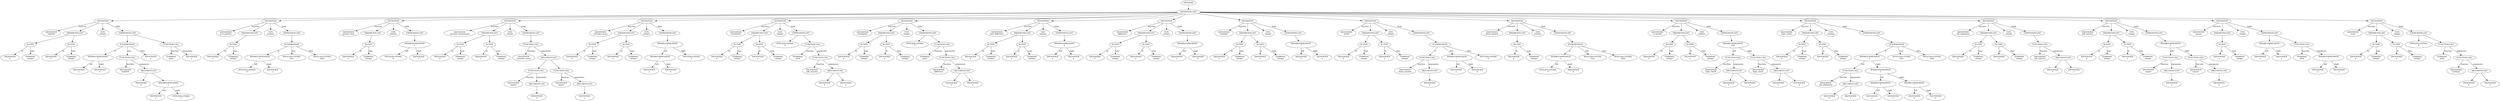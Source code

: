 digraph AST {
node0 [label="PROGRAM"]
node1 [label="DEFINITION-LIST"]
node2 [label="DEFINITION"]
node3 [label="IDENTIFIER\nloopToN"]
node4 [label="PARAMETER-LIST"]
node5 [label="ID-TYPE"]
node6 [label="IDENTIFIER\nb"]
node7 [label="TERMINAL\ninteger"]
node8 [label="ID-TYPE"]
node9 [label="IDENTIFIER\na"]
node10 [label="TERMINAL\ninteger"]
node11 [label="TYPE\ninteger"]
node12 [label="EXPRESSION-LIST"]
node13 [label="IF-EXPRESSION"]
node14 [label="BINARY-EXPRESSION\n<"]
node15 [label="IDENTIFIER\na"]
node16 [label="IDENTIFIER\nb"]
node17 [label="FUNCTION-CALL"]
node18 [label="IDENTIFIER\nloopToN"]
node19 [label="ARGUMENT-LIST"]
node20 [label="IDENTIFIER\nb"]
node21 [label="BINARY-EXPRESSION\n+"]
node22 [label="IDENTIFIER\na"]
node23 [label="INTEGER-LITERAL\n1"]
node24 [label="IDENTIFIER\na"]
node25 [label="FUNCTION-CALL"]
node26 [label="TERMINAL\nprint"]
node27 [label="IDENTIFIER\na"]
node28 [label="DEFINITION"]
node29 [label="IDENTIFIER\nis_A_positive"]
node30 [label="PARAMETER-LIST"]
node31 [label="ID-TYPE"]
node32 [label="IDENTIFIER\na"]
node33 [label="TERMINAL\ninteger"]
node34 [label="TYPE\nboolean"]
node35 [label="EXPRESSION-LIST"]
node36 [label="IF-EXPRESSION"]
node37 [label="BINARY-EXPRESSION\n<"]
node38 [label="INTEGER-LITERAL\n0"]
node39 [label="IDENTIFIER\na"]
node40 [label="BOOLEAN-LITERAL\ntrue"]
node41 [label="BOOLEAN-LITERAL\nfalse"]
node42 [label="DEFINITION"]
node43 [label="IDENTIFIER\ngreater_than"]
node44 [label="PARAMETER-LIST"]
node45 [label="ID-TYPE"]
node46 [label="IDENTIFIER\na"]
node47 [label="TERMINAL\ninteger"]
node48 [label="TYPE\nboolean"]
node49 [label="EXPRESSION-LIST"]
node50 [label="BINARY-EXPRESSION\n<"]
node51 [label="INTEGER-LITERAL\n0"]
node52 [label="IDENTIFIER\na"]
node53 [label="DEFINITION"]
node54 [label="IDENTIFIER\ncalculate_meansquare"]
node55 [label="PARAMETER-LIST"]
node56 [label="ID-TYPE"]
node57 [label="IDENTIFIER\nb"]
node58 [label="TERMINAL\ninteger"]
node59 [label="ID-TYPE"]
node60 [label="IDENTIFIER\na"]
node61 [label="TERMINAL\ninteger"]
node62 [label="TYPE\ninteger"]
node63 [label="EXPRESSION-LIST"]
node64 [label="FUNCTION-CALL"]
node65 [label="IDENTIFIER\ncalculate_mean"]
node66 [label="ARGUMENT-LIST"]
node67 [label="FUNCTION-CALL"]
node68 [label="IDENTIFIER\nsquare"]
node69 [label="ARGUMENT-LIST"]
node70 [label="IDENTIFIER\nb"]
node71 [label="FUNCTION-CALL"]
node72 [label="IDENTIFIER\nsquare"]
node73 [label="ARGUMENT-LIST"]
node74 [label="IDENTIFIER\na"]
node75 [label="DEFINITION"]
node76 [label="IDENTIFIER\ncalculate_mean"]
node77 [label="PARAMETER-LIST"]
node78 [label="ID-TYPE"]
node79 [label="IDENTIFIER\nb"]
node80 [label="TERMINAL\ninteger"]
node81 [label="ID-TYPE"]
node82 [label="IDENTIFIER\na"]
node83 [label="TERMINAL\ninteger"]
node84 [label="TYPE\ninteger"]
node85 [label="EXPRESSION-LIST"]
node86 [label="BINARY-EXPRESSION\n/"]
node87 [label="BINARY-EXPRESSION\n+"]
node88 [label="IDENTIFIER\na"]
node89 [label="IDENTIFIER\nb"]
node90 [label="INTEGER-LITERAL\n2"]
node91 [label="DEFINITION"]
node92 [label="IDENTIFIER\nresultprint"]
node93 [label="PARAMETER-LIST"]
node94 [label="ID-TYPE"]
node95 [label="IDENTIFIER\nb"]
node96 [label="TERMINAL\ninteger"]
node97 [label="ID-TYPE"]
node98 [label="IDENTIFIER\na"]
node99 [label="TERMINAL\ninteger"]
node100 [label="TYPE\ninteger"]
node101 [label="EXPRESSION-LIST"]
node102 [label="INTEGER-LITERAL\n0"]
node103 [label="FUNCTION-CALL"]
node104 [label="TERMINAL\nprint"]
node105 [label="FUNCTION-CALL"]
node106 [label="IDENTIFIER\nadd_squares"]
node107 [label="ARGUMENT-LIST"]
node108 [label="IDENTIFIER\nb"]
node109 [label="IDENTIFIER\na"]
node110 [label="DEFINITION"]
node111 [label="IDENTIFIER\nresultprint"]
node112 [label="PARAMETER-LIST"]
node113 [label="ID-TYPE"]
node114 [label="IDENTIFIER\nb"]
node115 [label="TERMINAL\ninteger"]
node116 [label="ID-TYPE"]
node117 [label="IDENTIFIER\na"]
node118 [label="TERMINAL\ninteger"]
node119 [label="TYPE\ninteger"]
node120 [label="EXPRESSION-LIST"]
node121 [label="INTEGER-LITERAL\n0"]
node122 [label="FUNCTION-CALL"]
node123 [label="TERMINAL\nprint"]
node124 [label="FUNCTION-CALL"]
node125 [label="IDENTIFIER\ndifference"]
node126 [label="ARGUMENT-LIST"]
node127 [label="IDENTIFIER\nb"]
node128 [label="IDENTIFIER\na"]
node129 [label="DEFINITION"]
node130 [label="IDENTIFIER\nbool_difference"]
node131 [label="PARAMETER-LIST"]
node132 [label="ID-TYPE"]
node133 [label="IDENTIFIER\nb"]
node134 [label="TERMINAL\nboolean"]
node135 [label="ID-TYPE"]
node136 [label="IDENTIFIER\na"]
node137 [label="TERMINAL\nboolean"]
node138 [label="TYPE\nboolean"]
node139 [label="EXPRESSION-LIST"]
node140 [label="BINARY-EXPRESSION\n="]
node141 [label="IDENTIFIER\na"]
node142 [label="IDENTIFIER\nb"]
node143 [label="DEFINITION"]
node144 [label="IDENTIFIER\ndifference"]
node145 [label="PARAMETER-LIST"]
node146 [label="ID-TYPE"]
node147 [label="IDENTIFIER\nb"]
node148 [label="TERMINAL\ninteger"]
node149 [label="ID-TYPE"]
node150 [label="IDENTIFIER\na"]
node151 [label="TERMINAL\ninteger"]
node152 [label="TYPE\ninteger"]
node153 [label="EXPRESSION-LIST"]
node154 [label="BINARY-EXPRESSION\n-"]
node155 [label="IDENTIFIER\na"]
node156 [label="IDENTIFIER\nb"]
node157 [label="DEFINITION"]
node158 [label="IDENTIFIER\nmultiply"]
node159 [label="PARAMETER-LIST"]
node160 [label="ID-TYPE"]
node161 [label="IDENTIFIER\ny"]
node162 [label="TERMINAL\ninteger"]
node163 [label="ID-TYPE"]
node164 [label="IDENTIFIER\nx"]
node165 [label="TERMINAL\ninteger"]
node166 [label="TYPE\ninteger"]
node167 [label="EXPRESSION-LIST"]
node168 [label="BINARY-EXPRESSION\n*"]
node169 [label="IDENTIFIER\nx"]
node170 [label="IDENTIFIER\ny"]
node171 [label="DEFINITION"]
node172 [label="IDENTIFIER\ndivide"]
node173 [label="PARAMETER-LIST"]
node174 [label="ID-TYPE"]
node175 [label="IDENTIFIER\nb"]
node176 [label="TERMINAL\ninteger"]
node177 [label="ID-TYPE"]
node178 [label="IDENTIFIER\na"]
node179 [label="TERMINAL\ninteger"]
node180 [label="TYPE\ninteger"]
node181 [label="EXPRESSION-LIST"]
node182 [label="IF-EXPRESSION"]
node183 [label="FUNCTION-CALL"]
node184 [label="IDENTIFIER\ncheck_nonzero"]
node185 [label="ARGUMENT-LIST"]
node186 [label="IDENTIFIER\nb"]
node187 [label="BINARY-EXPRESSION\n/"]
node188 [label="IDENTIFIER\na"]
node189 [label="IDENTIFIER\nb"]
node190 [label="INTEGER-LITERAL\n0"]
node191 [label="DEFINITION"]
node192 [label="IDENTIFIER\ncheck_nonzero"]
node193 [label="PARAMETER-LIST"]
node194 [label="ID-TYPE"]
node195 [label="IDENTIFIER\nb"]
node196 [label="TERMINAL\ninteger"]
node197 [label="TYPE\nboolean"]
node198 [label="EXPRESSION-LIST"]
node199 [label="IF-EXPRESSION"]
node200 [label="BINARY-EXPRESSION\n<"]
node201 [label="INTEGER-LITERAL\n0"]
node202 [label="IDENTIFIER\nb"]
node203 [label="BOOLEAN-LITERAL\ntrue"]
node204 [label="BOOLEAN-LITERAL\nfalse"]
node205 [label="DEFINITION"]
node206 [label="IDENTIFIER\nis_invalid"]
node207 [label="PARAMETER-LIST"]
node208 [label="ID-TYPE"]
node209 [label="IDENTIFIER\nb"]
node210 [label="TERMINAL\ninteger"]
node211 [label="ID-TYPE"]
node212 [label="IDENTIFIER\na"]
node213 [label="TERMINAL\ninteger"]
node214 [label="TYPE\nboolean"]
node215 [label="EXPRESSION-LIST"]
node216 [label="BINARY-EXPRESSION\nand"]
node217 [label="FUNCTION-CALL"]
node218 [label="IDENTIFIER\nlogic_check"]
node219 [label="ARGUMENT-LIST"]
node220 [label="IDENTIFIER\nb"]
node221 [label="IDENTIFIER\na"]
node222 [label="FUNCTION-CALL"]
node223 [label="IDENTIFIER\nlogic_check"]
node224 [label="ARGUMENT-LIST"]
node225 [label="IDENTIFIER\na"]
node226 [label="IDENTIFIER\nb"]
node227 [label="DEFINITION"]
node228 [label="IDENTIFIER\nlogic_check"]
node229 [label="PARAMETER-LIST"]
node230 [label="ID-TYPE"]
node231 [label="IDENTIFIER\nb"]
node232 [label="TERMINAL\ninteger"]
node233 [label="ID-TYPE"]
node234 [label="IDENTIFIER\na"]
node235 [label="TERMINAL\ninteger"]
node236 [label="TYPE\nboolean"]
node237 [label="EXPRESSION-LIST"]
node238 [label="IF-EXPRESSION"]
node239 [label="BINARY-EXPRESSION\n="]
node240 [label="FUNCTION-CALL"]
node241 [label="IDENTIFIER\ncall_addsquare"]
node242 [label="ARGUMENT-LIST"]
node243 [label="IDENTIFIER\nb"]
node244 [label="IDENTIFIER\na"]
node245 [label="BINARY-EXPRESSION\n+"]
node246 [label="BINARY-EXPRESSION\n*"]
node247 [label="IDENTIFIER\na"]
node248 [label="IDENTIFIER\na"]
node249 [label="BINARY-EXPRESSION\n*"]
node250 [label="IDENTIFIER\nb"]
node251 [label="IDENTIFIER\nb"]
node252 [label="BOOLEAN-LITERAL\ntrue"]
node253 [label="BOOLEAN-LITERAL\nfalse"]
node254 [label="DEFINITION"]
node255 [label="IDENTIFIER\ncall_addsquare"]
node256 [label="PARAMETER-LIST"]
node257 [label="ID-TYPE"]
node258 [label="IDENTIFIER\nb"]
node259 [label="TERMINAL\ninteger"]
node260 [label="ID-TYPE"]
node261 [label="IDENTIFIER\na"]
node262 [label="TERMINAL\ninteger"]
node263 [label="TYPE\ninteger"]
node264 [label="EXPRESSION-LIST"]
node265 [label="FUNCTION-CALL"]
node266 [label="IDENTIFIER\nadd_squares"]
node267 [label="ARGUMENT-LIST"]
node268 [label="IDENTIFIER\nb"]
node269 [label="IDENTIFIER\na"]
node270 [label="DEFINITION"]
node271 [label="IDENTIFIER\nadd_squares"]
node272 [label="PARAMETER-LIST"]
node273 [label="ID-TYPE"]
node274 [label="IDENTIFIER\nb"]
node275 [label="TERMINAL\ninteger"]
node276 [label="ID-TYPE"]
node277 [label="IDENTIFIER\na"]
node278 [label="TERMINAL\ninteger"]
node279 [label="TYPE\ninteger"]
node280 [label="EXPRESSION-LIST"]
node281 [label="BINARY-EXPRESSION\n+"]
node282 [label="FUNCTION-CALL"]
node283 [label="IDENTIFIER\nsquare"]
node284 [label="ARGUMENT-LIST"]
node285 [label="IDENTIFIER\na"]
node286 [label="FUNCTION-CALL"]
node287 [label="IDENTIFIER\nsquare"]
node288 [label="ARGUMENT-LIST"]
node289 [label="IDENTIFIER\nb"]
node290 [label="DEFINITION"]
node291 [label="IDENTIFIER\nsquare"]
node292 [label="PARAMETER-LIST"]
node293 [label="ID-TYPE"]
node294 [label="IDENTIFIER\na"]
node295 [label="TERMINAL\ninteger"]
node296 [label="TYPE\ninteger"]
node297 [label="EXPRESSION-LIST"]
node298 [label="BINARY-EXPRESSION\n*"]
node299 [label="IDENTIFIER\na"]
node300 [label="IDENTIFIER\na"]
node301 [label="FUNCTION-CALL"]
node302 [label="TERMINAL\nprint"]
node303 [label="BINARY-EXPRESSION\n*"]
node304 [label="IDENTIFIER\na"]
node305 [label="IDENTIFIER\na"]
node306 [label="DEFINITION"]
node307 [label="IDENTIFIER\nmain"]
node308 [label="PARAMETER-LIST"]
node309 [label="ID-TYPE"]
node310 [label="IDENTIFIER\nb"]
node311 [label="TERMINAL\ninteger"]
node312 [label="ID-TYPE"]
node313 [label="IDENTIFIER\na"]
node314 [label="TERMINAL\ninteger"]
node315 [label="TYPE\ninteger"]
node316 [label="EXPRESSION-LIST"]
node317 [label="INTEGER-LITERAL\n0"]
node318 [label="FUNCTION-CALL"]
node319 [label="TERMINAL\nprint"]
node320 [label="FUNCTION-CALL"]
node321 [label="IDENTIFIER\nmultiply"]
node322 [label="ARGUMENT-LIST"]
node323 [label="IDENTIFIER\nb"]
node324 [label="IDENTIFIER\na"]
node2 -> node3 [label="function"]
node5 -> node6 [label="id"]
node5 -> node7 [label="type"]
node4 -> node5
node8 -> node9 [label="id"]
node8 -> node10 [label="type"]
node4 -> node8
node2 -> node4
node2 -> node11
node14 -> node15 [label="left"]
node14 -> node16 [label="right"]
node13 -> node14 [label="if"]
node17 -> node18 [label="function"]
node19 -> node20
node21 -> node22 [label="left"]
node21 -> node23 [label="right"]
node19 -> node21
node17 -> node19 [label="arguments"]
node13 -> node17 [label="else"]
node13 -> node24 [label="then"]
node12 -> node13
node25 -> node26 [label="function"]
node25 -> node27 [label="arguments"]
node12 -> node25
node2 -> node12 [label="body"]
node1 -> node2
node28 -> node29 [label="function"]
node31 -> node32 [label="id"]
node31 -> node33 [label="type"]
node30 -> node31
node28 -> node30
node28 -> node34
node37 -> node38 [label="left"]
node37 -> node39 [label="right"]
node36 -> node37 [label="if"]
node36 -> node40 [label="else"]
node36 -> node41 [label="then"]
node35 -> node36
node28 -> node35 [label="body"]
node1 -> node28
node42 -> node43 [label="function"]
node45 -> node46 [label="id"]
node45 -> node47 [label="type"]
node44 -> node45
node42 -> node44
node42 -> node48
node50 -> node51 [label="left"]
node50 -> node52 [label="right"]
node49 -> node50
node42 -> node49 [label="body"]
node1 -> node42
node53 -> node54 [label="function"]
node56 -> node57 [label="id"]
node56 -> node58 [label="type"]
node55 -> node56
node59 -> node60 [label="id"]
node59 -> node61 [label="type"]
node55 -> node59
node53 -> node55
node53 -> node62
node64 -> node65 [label="function"]
node67 -> node68 [label="function"]
node69 -> node70
node67 -> node69 [label="arguments"]
node66 -> node67
node71 -> node72 [label="function"]
node73 -> node74
node71 -> node73 [label="arguments"]
node66 -> node71
node64 -> node66 [label="arguments"]
node63 -> node64
node53 -> node63 [label="body"]
node1 -> node53
node75 -> node76 [label="function"]
node78 -> node79 [label="id"]
node78 -> node80 [label="type"]
node77 -> node78
node81 -> node82 [label="id"]
node81 -> node83 [label="type"]
node77 -> node81
node75 -> node77
node75 -> node84
node87 -> node88 [label="left"]
node87 -> node89 [label="right"]
node86 -> node87 [label="left"]
node86 -> node90 [label="right"]
node85 -> node86
node75 -> node85 [label="body"]
node1 -> node75
node91 -> node92 [label="function"]
node94 -> node95 [label="id"]
node94 -> node96 [label="type"]
node93 -> node94
node97 -> node98 [label="id"]
node97 -> node99 [label="type"]
node93 -> node97
node91 -> node93
node91 -> node100
node101 -> node102
node103 -> node104 [label="function"]
node105 -> node106 [label="function"]
node107 -> node108
node107 -> node109
node105 -> node107 [label="arguments"]
node103 -> node105 [label="arguments"]
node101 -> node103
node91 -> node101 [label="body"]
node1 -> node91
node110 -> node111 [label="function"]
node113 -> node114 [label="id"]
node113 -> node115 [label="type"]
node112 -> node113
node116 -> node117 [label="id"]
node116 -> node118 [label="type"]
node112 -> node116
node110 -> node112
node110 -> node119
node120 -> node121
node122 -> node123 [label="function"]
node124 -> node125 [label="function"]
node126 -> node127
node126 -> node128
node124 -> node126 [label="arguments"]
node122 -> node124 [label="arguments"]
node120 -> node122
node110 -> node120 [label="body"]
node1 -> node110
node129 -> node130 [label="function"]
node132 -> node133 [label="id"]
node132 -> node134 [label="type"]
node131 -> node132
node135 -> node136 [label="id"]
node135 -> node137 [label="type"]
node131 -> node135
node129 -> node131
node129 -> node138
node140 -> node141 [label="left"]
node140 -> node142 [label="right"]
node139 -> node140
node129 -> node139 [label="body"]
node1 -> node129
node143 -> node144 [label="function"]
node146 -> node147 [label="id"]
node146 -> node148 [label="type"]
node145 -> node146
node149 -> node150 [label="id"]
node149 -> node151 [label="type"]
node145 -> node149
node143 -> node145
node143 -> node152
node154 -> node155 [label="left"]
node154 -> node156 [label="right"]
node153 -> node154
node143 -> node153 [label="body"]
node1 -> node143
node157 -> node158 [label="function"]
node160 -> node161 [label="id"]
node160 -> node162 [label="type"]
node159 -> node160
node163 -> node164 [label="id"]
node163 -> node165 [label="type"]
node159 -> node163
node157 -> node159
node157 -> node166
node168 -> node169 [label="left"]
node168 -> node170 [label="right"]
node167 -> node168
node157 -> node167 [label="body"]
node1 -> node157
node171 -> node172 [label="function"]
node174 -> node175 [label="id"]
node174 -> node176 [label="type"]
node173 -> node174
node177 -> node178 [label="id"]
node177 -> node179 [label="type"]
node173 -> node177
node171 -> node173
node171 -> node180
node183 -> node184 [label="function"]
node185 -> node186
node183 -> node185 [label="arguments"]
node182 -> node183 [label="if"]
node187 -> node188 [label="left"]
node187 -> node189 [label="right"]
node182 -> node187 [label="else"]
node182 -> node190 [label="then"]
node181 -> node182
node171 -> node181 [label="body"]
node1 -> node171
node191 -> node192 [label="function"]
node194 -> node195 [label="id"]
node194 -> node196 [label="type"]
node193 -> node194
node191 -> node193
node191 -> node197
node200 -> node201 [label="left"]
node200 -> node202 [label="right"]
node199 -> node200 [label="if"]
node199 -> node203 [label="else"]
node199 -> node204 [label="then"]
node198 -> node199
node191 -> node198 [label="body"]
node1 -> node191
node205 -> node206 [label="function"]
node208 -> node209 [label="id"]
node208 -> node210 [label="type"]
node207 -> node208
node211 -> node212 [label="id"]
node211 -> node213 [label="type"]
node207 -> node211
node205 -> node207
node205 -> node214
node217 -> node218 [label="function"]
node219 -> node220
node219 -> node221
node217 -> node219 [label="arguments"]
node216 -> node217 [label="left"]
node222 -> node223 [label="function"]
node224 -> node225
node224 -> node226
node222 -> node224 [label="arguments"]
node216 -> node222 [label="right"]
node215 -> node216
node205 -> node215 [label="body"]
node1 -> node205
node227 -> node228 [label="function"]
node230 -> node231 [label="id"]
node230 -> node232 [label="type"]
node229 -> node230
node233 -> node234 [label="id"]
node233 -> node235 [label="type"]
node229 -> node233
node227 -> node229
node227 -> node236
node240 -> node241 [label="function"]
node242 -> node243
node242 -> node244
node240 -> node242 [label="arguments"]
node239 -> node240 [label="left"]
node246 -> node247 [label="left"]
node246 -> node248 [label="right"]
node245 -> node246 [label="left"]
node249 -> node250 [label="left"]
node249 -> node251 [label="right"]
node245 -> node249 [label="right"]
node239 -> node245 [label="right"]
node238 -> node239 [label="if"]
node238 -> node252 [label="else"]
node238 -> node253 [label="then"]
node237 -> node238
node227 -> node237 [label="body"]
node1 -> node227
node254 -> node255 [label="function"]
node257 -> node258 [label="id"]
node257 -> node259 [label="type"]
node256 -> node257
node260 -> node261 [label="id"]
node260 -> node262 [label="type"]
node256 -> node260
node254 -> node256
node254 -> node263
node265 -> node266 [label="function"]
node267 -> node268
node267 -> node269
node265 -> node267 [label="arguments"]
node264 -> node265
node254 -> node264 [label="body"]
node1 -> node254
node270 -> node271 [label="function"]
node273 -> node274 [label="id"]
node273 -> node275 [label="type"]
node272 -> node273
node276 -> node277 [label="id"]
node276 -> node278 [label="type"]
node272 -> node276
node270 -> node272
node270 -> node279
node282 -> node283 [label="function"]
node284 -> node285
node282 -> node284 [label="arguments"]
node281 -> node282 [label="left"]
node286 -> node287 [label="function"]
node288 -> node289
node286 -> node288 [label="arguments"]
node281 -> node286 [label="right"]
node280 -> node281
node270 -> node280 [label="body"]
node1 -> node270
node290 -> node291 [label="function"]
node293 -> node294 [label="id"]
node293 -> node295 [label="type"]
node292 -> node293
node290 -> node292
node290 -> node296
node298 -> node299 [label="left"]
node298 -> node300 [label="right"]
node297 -> node298
node301 -> node302 [label="function"]
node303 -> node304 [label="left"]
node303 -> node305 [label="right"]
node301 -> node303 [label="arguments"]
node297 -> node301
node290 -> node297 [label="body"]
node1 -> node290
node306 -> node307 [label="function"]
node309 -> node310 [label="id"]
node309 -> node311 [label="type"]
node308 -> node309
node312 -> node313 [label="id"]
node312 -> node314 [label="type"]
node308 -> node312
node306 -> node308
node306 -> node315
node316 -> node317
node318 -> node319 [label="function"]
node320 -> node321 [label="function"]
node322 -> node323
node322 -> node324
node320 -> node322 [label="arguments"]
node318 -> node320 [label="arguments"]
node316 -> node318
node306 -> node316 [label="body"]
node1 -> node306
node0 -> node1
}